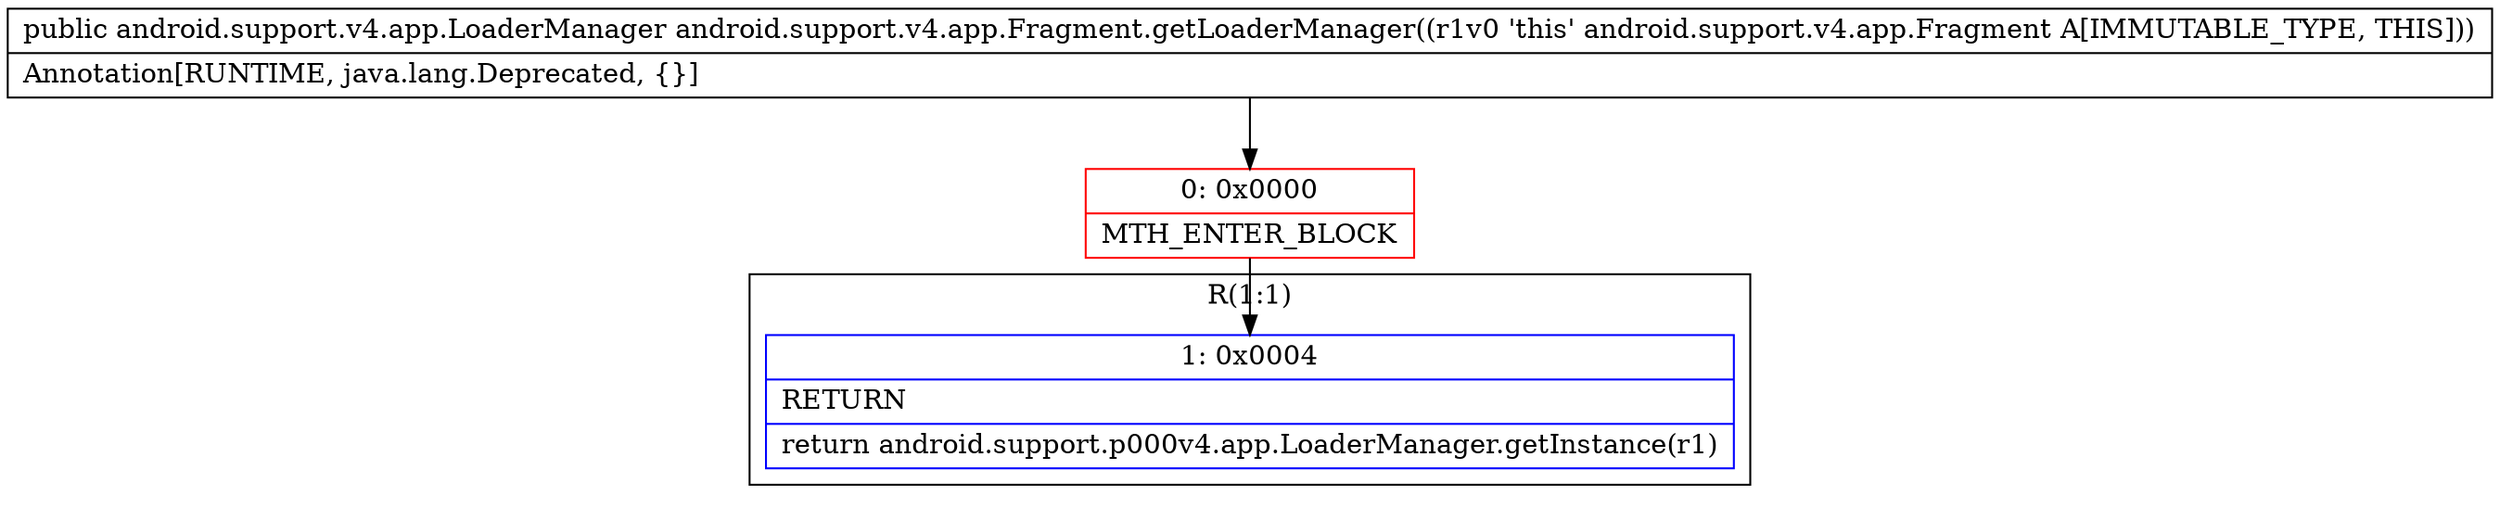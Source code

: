 digraph "CFG forandroid.support.v4.app.Fragment.getLoaderManager()Landroid\/support\/v4\/app\/LoaderManager;" {
subgraph cluster_Region_1574401698 {
label = "R(1:1)";
node [shape=record,color=blue];
Node_1 [shape=record,label="{1\:\ 0x0004|RETURN\l|return android.support.p000v4.app.LoaderManager.getInstance(r1)\l}"];
}
Node_0 [shape=record,color=red,label="{0\:\ 0x0000|MTH_ENTER_BLOCK\l}"];
MethodNode[shape=record,label="{public android.support.v4.app.LoaderManager android.support.v4.app.Fragment.getLoaderManager((r1v0 'this' android.support.v4.app.Fragment A[IMMUTABLE_TYPE, THIS]))  | Annotation[RUNTIME, java.lang.Deprecated, \{\}]\l}"];
MethodNode -> Node_0;
Node_0 -> Node_1;
}

